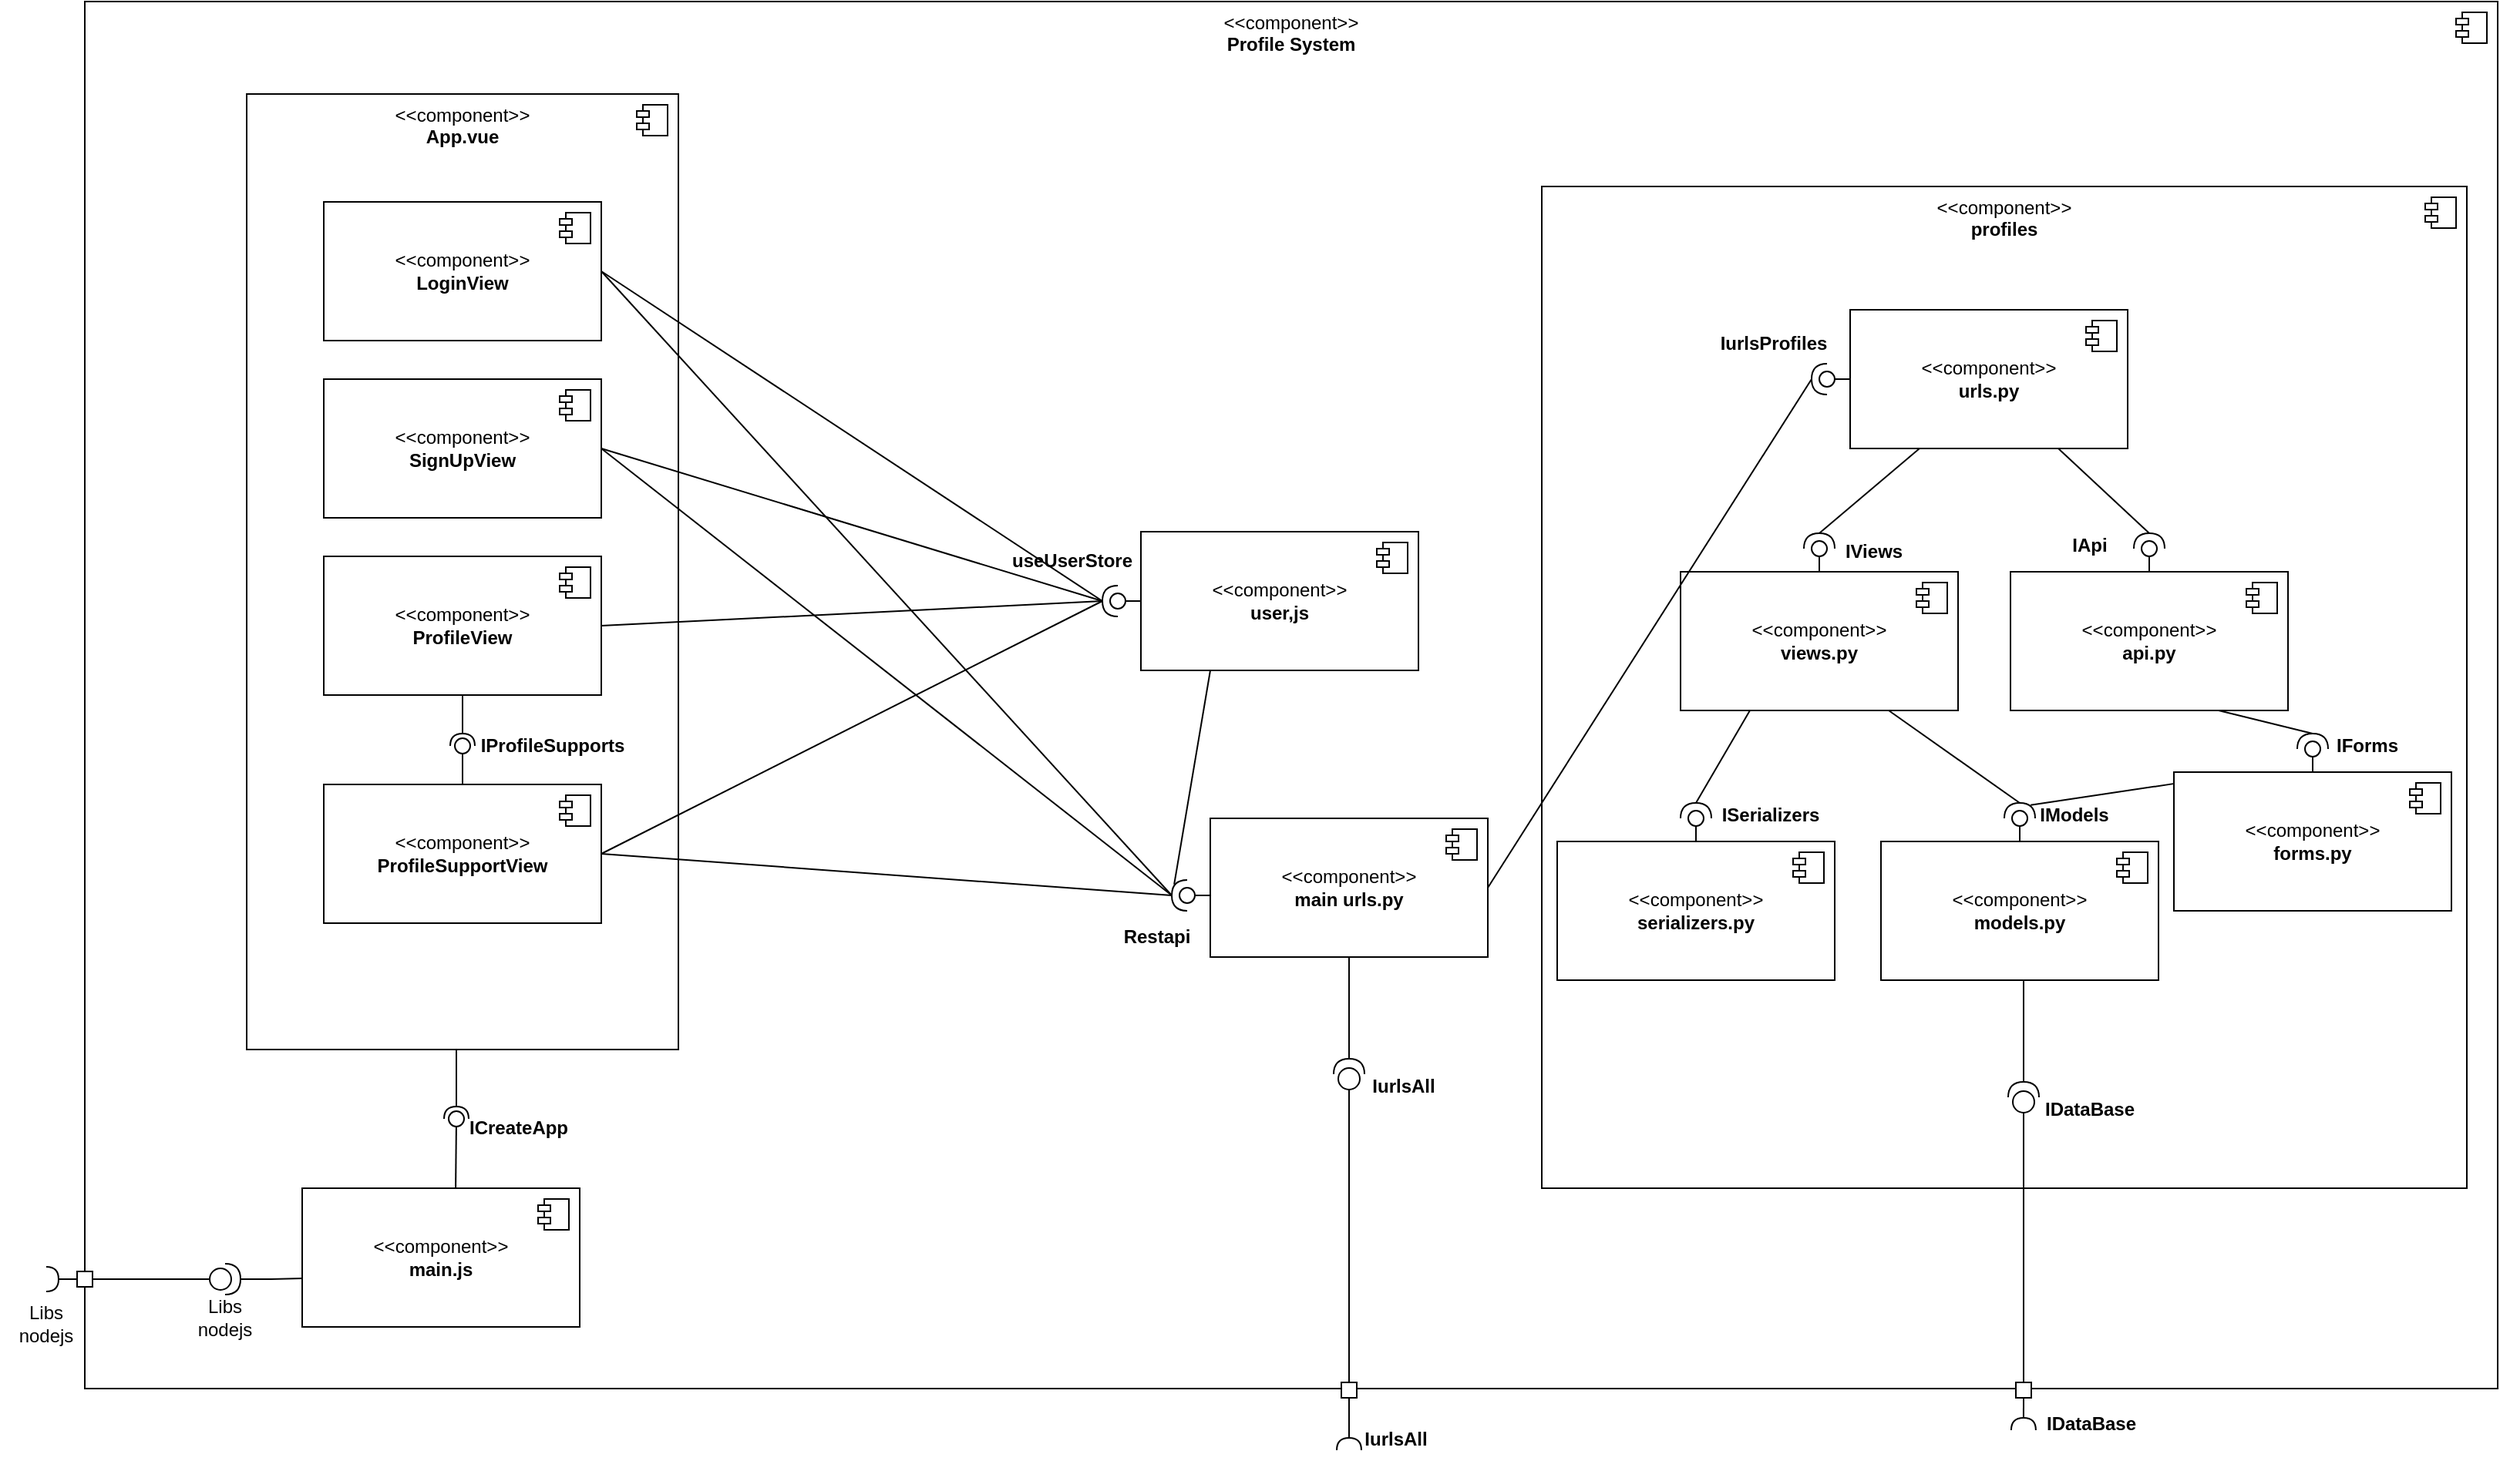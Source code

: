 <mxfile version="25.0.2">
  <diagram name="Страница — 1" id="QB_Xq662SgcWTGFvwtMf">
    <mxGraphModel dx="1644" dy="957" grid="1" gridSize="10" guides="1" tooltips="1" connect="1" arrows="1" fold="1" page="1" pageScale="1" pageWidth="827" pageHeight="1169" math="0" shadow="0">
      <root>
        <mxCell id="0" />
        <mxCell id="1" parent="0" />
        <mxCell id="o_xj5rLthn3H0FLDRn8l-1" value="&amp;lt;&amp;lt;component&amp;gt;&amp;gt;&lt;br&gt;&lt;b&gt;Profile System&lt;/b&gt;" style="html=1;dropTarget=0;whiteSpace=wrap;verticalAlign=top;" vertex="1" parent="1">
          <mxGeometry x="405" y="340" width="1565" height="900" as="geometry" />
        </mxCell>
        <mxCell id="o_xj5rLthn3H0FLDRn8l-2" value="" style="shape=module;jettyWidth=8;jettyHeight=4;" vertex="1" parent="o_xj5rLthn3H0FLDRn8l-1">
          <mxGeometry x="1" width="20" height="20" relative="1" as="geometry">
            <mxPoint x="-27" y="7" as="offset" />
          </mxGeometry>
        </mxCell>
        <mxCell id="o_xj5rLthn3H0FLDRn8l-17" value="&amp;lt;&amp;lt;component&amp;gt;&amp;gt;&lt;br&gt;&lt;b&gt;profiles&lt;/b&gt;" style="html=1;dropTarget=0;whiteSpace=wrap;verticalAlign=top;" vertex="1" parent="1">
          <mxGeometry x="1350" y="460" width="600" height="650" as="geometry" />
        </mxCell>
        <mxCell id="o_xj5rLthn3H0FLDRn8l-18" value="" style="shape=module;jettyWidth=8;jettyHeight=4;" vertex="1" parent="o_xj5rLthn3H0FLDRn8l-17">
          <mxGeometry x="1" width="20" height="20" relative="1" as="geometry">
            <mxPoint x="-27" y="7" as="offset" />
          </mxGeometry>
        </mxCell>
        <mxCell id="o_xj5rLthn3H0FLDRn8l-19" value="&amp;lt;&amp;lt;component&amp;gt;&amp;gt;&lt;br&gt;&lt;b&gt;App.vue&lt;/b&gt;" style="html=1;dropTarget=0;whiteSpace=wrap;verticalAlign=top;" vertex="1" parent="1">
          <mxGeometry x="510" y="400" width="280" height="620" as="geometry" />
        </mxCell>
        <mxCell id="o_xj5rLthn3H0FLDRn8l-20" value="" style="shape=module;jettyWidth=8;jettyHeight=4;" vertex="1" parent="o_xj5rLthn3H0FLDRn8l-19">
          <mxGeometry x="1" width="20" height="20" relative="1" as="geometry">
            <mxPoint x="-27" y="7" as="offset" />
          </mxGeometry>
        </mxCell>
        <mxCell id="o_xj5rLthn3H0FLDRn8l-5" value="&amp;lt;&amp;lt;component&amp;gt;&amp;gt;&lt;br&gt;&lt;b&gt;SignUpView&lt;/b&gt;" style="html=1;dropTarget=0;whiteSpace=wrap;" vertex="1" parent="1">
          <mxGeometry x="560" y="585" width="180" height="90" as="geometry" />
        </mxCell>
        <mxCell id="o_xj5rLthn3H0FLDRn8l-6" value="" style="shape=module;jettyWidth=8;jettyHeight=4;" vertex="1" parent="o_xj5rLthn3H0FLDRn8l-5">
          <mxGeometry x="1" width="20" height="20" relative="1" as="geometry">
            <mxPoint x="-27" y="7" as="offset" />
          </mxGeometry>
        </mxCell>
        <mxCell id="o_xj5rLthn3H0FLDRn8l-7" value="&amp;lt;&amp;lt;component&amp;gt;&amp;gt;&lt;br&gt;&lt;b&gt;LoginView&lt;/b&gt;" style="html=1;dropTarget=0;whiteSpace=wrap;" vertex="1" parent="1">
          <mxGeometry x="560" y="470" width="180" height="90" as="geometry" />
        </mxCell>
        <mxCell id="o_xj5rLthn3H0FLDRn8l-8" value="" style="shape=module;jettyWidth=8;jettyHeight=4;" vertex="1" parent="o_xj5rLthn3H0FLDRn8l-7">
          <mxGeometry x="1" width="20" height="20" relative="1" as="geometry">
            <mxPoint x="-27" y="7" as="offset" />
          </mxGeometry>
        </mxCell>
        <mxCell id="o_xj5rLthn3H0FLDRn8l-13" value="&amp;lt;&amp;lt;component&amp;gt;&amp;gt;&lt;br&gt;&lt;b&gt;ProfileView&lt;/b&gt;" style="html=1;dropTarget=0;whiteSpace=wrap;" vertex="1" parent="1">
          <mxGeometry x="560" y="700" width="180" height="90" as="geometry" />
        </mxCell>
        <mxCell id="o_xj5rLthn3H0FLDRn8l-14" value="" style="shape=module;jettyWidth=8;jettyHeight=4;" vertex="1" parent="o_xj5rLthn3H0FLDRn8l-13">
          <mxGeometry x="1" width="20" height="20" relative="1" as="geometry">
            <mxPoint x="-27" y="7" as="offset" />
          </mxGeometry>
        </mxCell>
        <mxCell id="o_xj5rLthn3H0FLDRn8l-15" value="&amp;lt;&amp;lt;component&amp;gt;&amp;gt;&lt;br&gt;&lt;b&gt;ProfileSupportView&lt;/b&gt;" style="html=1;dropTarget=0;whiteSpace=wrap;" vertex="1" parent="1">
          <mxGeometry x="560" y="848" width="180" height="90" as="geometry" />
        </mxCell>
        <mxCell id="o_xj5rLthn3H0FLDRn8l-16" value="" style="shape=module;jettyWidth=8;jettyHeight=4;" vertex="1" parent="o_xj5rLthn3H0FLDRn8l-15">
          <mxGeometry x="1" width="20" height="20" relative="1" as="geometry">
            <mxPoint x="-27" y="7" as="offset" />
          </mxGeometry>
        </mxCell>
        <mxCell id="o_xj5rLthn3H0FLDRn8l-9" value="&amp;lt;&amp;lt;component&amp;gt;&amp;gt;&lt;br&gt;&lt;b&gt;main.js&lt;/b&gt;" style="html=1;dropTarget=0;whiteSpace=wrap;" vertex="1" parent="1">
          <mxGeometry x="546" y="1110" width="180" height="90" as="geometry" />
        </mxCell>
        <mxCell id="o_xj5rLthn3H0FLDRn8l-10" value="" style="shape=module;jettyWidth=8;jettyHeight=4;" vertex="1" parent="o_xj5rLthn3H0FLDRn8l-9">
          <mxGeometry x="1" width="20" height="20" relative="1" as="geometry">
            <mxPoint x="-27" y="7" as="offset" />
          </mxGeometry>
        </mxCell>
        <mxCell id="o_xj5rLthn3H0FLDRn8l-11" value="&amp;lt;&amp;lt;component&amp;gt;&amp;gt;&lt;br&gt;&lt;b&gt;user,js&lt;/b&gt;" style="html=1;dropTarget=0;whiteSpace=wrap;" vertex="1" parent="1">
          <mxGeometry x="1090" y="684" width="180" height="90" as="geometry" />
        </mxCell>
        <mxCell id="o_xj5rLthn3H0FLDRn8l-12" value="" style="shape=module;jettyWidth=8;jettyHeight=4;" vertex="1" parent="o_xj5rLthn3H0FLDRn8l-11">
          <mxGeometry x="1" width="20" height="20" relative="1" as="geometry">
            <mxPoint x="-27" y="7" as="offset" />
          </mxGeometry>
        </mxCell>
        <mxCell id="o_xj5rLthn3H0FLDRn8l-23" value="&amp;lt;&amp;lt;component&amp;gt;&amp;gt;&lt;br&gt;&lt;b&gt;main urls.py&lt;/b&gt;" style="html=1;dropTarget=0;whiteSpace=wrap;" vertex="1" parent="1">
          <mxGeometry x="1135" y="870" width="180" height="90" as="geometry" />
        </mxCell>
        <mxCell id="o_xj5rLthn3H0FLDRn8l-24" value="" style="shape=module;jettyWidth=8;jettyHeight=4;" vertex="1" parent="o_xj5rLthn3H0FLDRn8l-23">
          <mxGeometry x="1" width="20" height="20" relative="1" as="geometry">
            <mxPoint x="-27" y="7" as="offset" />
          </mxGeometry>
        </mxCell>
        <mxCell id="o_xj5rLthn3H0FLDRn8l-25" value="&amp;lt;&amp;lt;component&amp;gt;&amp;gt;&lt;br&gt;&lt;b&gt;urls.py&lt;/b&gt;" style="html=1;dropTarget=0;whiteSpace=wrap;spacingBottom=0;" vertex="1" parent="1">
          <mxGeometry x="1550" y="540" width="180" height="90" as="geometry" />
        </mxCell>
        <mxCell id="o_xj5rLthn3H0FLDRn8l-26" value="" style="shape=module;jettyWidth=8;jettyHeight=4;" vertex="1" parent="o_xj5rLthn3H0FLDRn8l-25">
          <mxGeometry x="1" width="20" height="20" relative="1" as="geometry">
            <mxPoint x="-27" y="7" as="offset" />
          </mxGeometry>
        </mxCell>
        <mxCell id="o_xj5rLthn3H0FLDRn8l-27" value="&amp;lt;&amp;lt;component&amp;gt;&amp;gt;&lt;br&gt;&lt;b&gt;forms.py&lt;/b&gt;" style="html=1;dropTarget=0;whiteSpace=wrap;" vertex="1" parent="1">
          <mxGeometry x="1760" y="840" width="180" height="90" as="geometry" />
        </mxCell>
        <mxCell id="o_xj5rLthn3H0FLDRn8l-28" value="" style="shape=module;jettyWidth=8;jettyHeight=4;" vertex="1" parent="o_xj5rLthn3H0FLDRn8l-27">
          <mxGeometry x="1" width="20" height="20" relative="1" as="geometry">
            <mxPoint x="-27" y="7" as="offset" />
          </mxGeometry>
        </mxCell>
        <mxCell id="o_xj5rLthn3H0FLDRn8l-29" value="&amp;lt;&amp;lt;component&amp;gt;&amp;gt;&lt;br&gt;&lt;b&gt;models.py&lt;/b&gt;" style="html=1;dropTarget=0;whiteSpace=wrap;" vertex="1" parent="1">
          <mxGeometry x="1570" y="885" width="180" height="90" as="geometry" />
        </mxCell>
        <mxCell id="o_xj5rLthn3H0FLDRn8l-30" value="" style="shape=module;jettyWidth=8;jettyHeight=4;" vertex="1" parent="o_xj5rLthn3H0FLDRn8l-29">
          <mxGeometry x="1" width="20" height="20" relative="1" as="geometry">
            <mxPoint x="-27" y="7" as="offset" />
          </mxGeometry>
        </mxCell>
        <mxCell id="o_xj5rLthn3H0FLDRn8l-31" value="&amp;lt;&amp;lt;component&amp;gt;&amp;gt;&lt;br&gt;&lt;b&gt;serializers.py&lt;/b&gt;" style="html=1;dropTarget=0;whiteSpace=wrap;" vertex="1" parent="1">
          <mxGeometry x="1360" y="885" width="180" height="90" as="geometry" />
        </mxCell>
        <mxCell id="o_xj5rLthn3H0FLDRn8l-32" value="" style="shape=module;jettyWidth=8;jettyHeight=4;" vertex="1" parent="o_xj5rLthn3H0FLDRn8l-31">
          <mxGeometry x="1" width="20" height="20" relative="1" as="geometry">
            <mxPoint x="-27" y="7" as="offset" />
          </mxGeometry>
        </mxCell>
        <mxCell id="o_xj5rLthn3H0FLDRn8l-33" value="&amp;lt;&amp;lt;component&amp;gt;&amp;gt;&lt;br&gt;&lt;b&gt;api.py&lt;/b&gt;" style="html=1;dropTarget=0;whiteSpace=wrap;" vertex="1" parent="1">
          <mxGeometry x="1654" y="710" width="180" height="90" as="geometry" />
        </mxCell>
        <mxCell id="o_xj5rLthn3H0FLDRn8l-34" value="" style="shape=module;jettyWidth=8;jettyHeight=4;" vertex="1" parent="o_xj5rLthn3H0FLDRn8l-33">
          <mxGeometry x="1" width="20" height="20" relative="1" as="geometry">
            <mxPoint x="-27" y="7" as="offset" />
          </mxGeometry>
        </mxCell>
        <mxCell id="o_xj5rLthn3H0FLDRn8l-35" value="&amp;lt;&amp;lt;component&amp;gt;&amp;gt;&lt;br&gt;&lt;b&gt;views.py&lt;/b&gt;" style="html=1;dropTarget=0;whiteSpace=wrap;" vertex="1" parent="1">
          <mxGeometry x="1440" y="710" width="180" height="90" as="geometry" />
        </mxCell>
        <mxCell id="o_xj5rLthn3H0FLDRn8l-36" value="" style="shape=module;jettyWidth=8;jettyHeight=4;" vertex="1" parent="o_xj5rLthn3H0FLDRn8l-35">
          <mxGeometry x="1" width="20" height="20" relative="1" as="geometry">
            <mxPoint x="-27" y="7" as="offset" />
          </mxGeometry>
        </mxCell>
        <mxCell id="o_xj5rLthn3H0FLDRn8l-38" value="" style="rounded=0;orthogonalLoop=1;jettySize=auto;html=1;endArrow=halfCircle;endFill=0;endSize=6;strokeWidth=1;sketch=0;fontSize=12;curved=1;" edge="1" parent="1">
          <mxGeometry relative="1" as="geometry">
            <mxPoint x="400" y="1169" as="sourcePoint" />
            <mxPoint x="380" y="1169" as="targetPoint" />
          </mxGeometry>
        </mxCell>
        <mxCell id="o_xj5rLthn3H0FLDRn8l-39" value="" style="ellipse;whiteSpace=wrap;html=1;align=center;aspect=fixed;fillColor=none;strokeColor=none;resizable=0;perimeter=centerPerimeter;rotatable=0;allowArrows=0;points=[];outlineConnect=1;" vertex="1" parent="1">
          <mxGeometry x="850" y="850" width="10" height="10" as="geometry" />
        </mxCell>
        <mxCell id="o_xj5rLthn3H0FLDRn8l-43" value="" style="rounded=0;whiteSpace=wrap;html=1;" vertex="1" parent="1">
          <mxGeometry x="400" y="1164" width="10" height="10" as="geometry" />
        </mxCell>
        <mxCell id="o_xj5rLthn3H0FLDRn8l-44" value="Libs nodejs" style="text;html=1;align=center;verticalAlign=middle;whiteSpace=wrap;rounded=0;" vertex="1" parent="1">
          <mxGeometry x="350" y="1182.5" width="60" height="30" as="geometry" />
        </mxCell>
        <mxCell id="o_xj5rLthn3H0FLDRn8l-45" value="" style="shape=providedRequiredInterface;html=1;verticalLabelPosition=bottom;sketch=0;" vertex="1" parent="1">
          <mxGeometry x="486" y="1159" width="20" height="20" as="geometry" />
        </mxCell>
        <mxCell id="o_xj5rLthn3H0FLDRn8l-46" style="edgeStyle=orthogonalEdgeStyle;rounded=0;orthogonalLoop=1;jettySize=auto;html=1;exitX=1;exitY=0.5;exitDx=0;exitDy=0;exitPerimeter=0;entryX=0.001;entryY=0.65;entryDx=0;entryDy=0;entryPerimeter=0;endArrow=none;endFill=0;" edge="1" parent="1" source="o_xj5rLthn3H0FLDRn8l-45" target="o_xj5rLthn3H0FLDRn8l-9">
          <mxGeometry relative="1" as="geometry" />
        </mxCell>
        <mxCell id="o_xj5rLthn3H0FLDRn8l-47" style="edgeStyle=orthogonalEdgeStyle;rounded=0;orthogonalLoop=1;jettySize=auto;html=1;exitX=1;exitY=0.5;exitDx=0;exitDy=0;entryX=0;entryY=0.5;entryDx=0;entryDy=0;entryPerimeter=0;endArrow=none;endFill=0;" edge="1" parent="1" source="o_xj5rLthn3H0FLDRn8l-43" target="o_xj5rLthn3H0FLDRn8l-45">
          <mxGeometry relative="1" as="geometry" />
        </mxCell>
        <mxCell id="o_xj5rLthn3H0FLDRn8l-48" value="Libs nodejs" style="text;html=1;align=center;verticalAlign=middle;whiteSpace=wrap;rounded=0;" vertex="1" parent="1">
          <mxGeometry x="466" y="1179" width="60" height="30" as="geometry" />
        </mxCell>
        <mxCell id="o_xj5rLthn3H0FLDRn8l-49" value="" style="rounded=0;orthogonalLoop=1;jettySize=auto;html=1;endArrow=halfCircle;endFill=0;endSize=6;strokeWidth=1;sketch=0;entryX=0.544;entryY=-0.231;entryDx=0;entryDy=0;entryPerimeter=0;" edge="1" target="o_xj5rLthn3H0FLDRn8l-51" parent="1">
          <mxGeometry relative="1" as="geometry">
            <mxPoint x="646" y="1020" as="sourcePoint" />
            <mxPoint x="645.95" y="1032.5" as="targetPoint" />
          </mxGeometry>
        </mxCell>
        <mxCell id="o_xj5rLthn3H0FLDRn8l-50" value="" style="rounded=0;orthogonalLoop=1;jettySize=auto;html=1;endArrow=oval;endFill=0;sketch=0;sourcePerimeterSpacing=0;targetPerimeterSpacing=0;endSize=10;exitX=0.553;exitY=0;exitDx=0;exitDy=0;exitPerimeter=0;" edge="1" target="o_xj5rLthn3H0FLDRn8l-51" parent="1" source="o_xj5rLthn3H0FLDRn8l-9">
          <mxGeometry relative="1" as="geometry">
            <mxPoint x="626" y="1035" as="sourcePoint" />
          </mxGeometry>
        </mxCell>
        <mxCell id="o_xj5rLthn3H0FLDRn8l-51" value="" style="ellipse;whiteSpace=wrap;html=1;align=center;aspect=fixed;fillColor=none;strokeColor=none;resizable=0;perimeter=centerPerimeter;rotatable=0;allowArrows=0;points=[];outlineConnect=1;" vertex="1" parent="1">
          <mxGeometry x="641" y="1060" width="10" height="10" as="geometry" />
        </mxCell>
        <mxCell id="o_xj5rLthn3H0FLDRn8l-53" value="ICreateApp" style="text;align=center;fontStyle=1;verticalAlign=middle;spacingLeft=3;spacingRight=3;strokeColor=none;rotatable=0;points=[[0,0.5],[1,0.5]];portConstraint=eastwest;html=1;" vertex="1" parent="1">
          <mxGeometry x="661" y="1063" width="50" height="16" as="geometry" />
        </mxCell>
        <mxCell id="o_xj5rLthn3H0FLDRn8l-56" value="" style="ellipse;whiteSpace=wrap;html=1;align=center;aspect=fixed;fillColor=none;strokeColor=none;resizable=0;perimeter=centerPerimeter;rotatable=0;allowArrows=0;points=[];outlineConnect=1;" vertex="1" parent="1">
          <mxGeometry x="1505" y="580" width="10" height="10" as="geometry" />
        </mxCell>
        <mxCell id="o_xj5rLthn3H0FLDRn8l-57" value="Restapi" style="text;align=center;fontStyle=1;verticalAlign=middle;spacingLeft=3;spacingRight=3;strokeColor=none;rotatable=0;points=[[0,0.5],[1,0.5]];portConstraint=eastwest;html=1;" vertex="1" parent="1">
          <mxGeometry x="1065" y="934" width="70" height="26" as="geometry" />
        </mxCell>
        <mxCell id="o_xj5rLthn3H0FLDRn8l-73" value="" style="rounded=0;orthogonalLoop=1;jettySize=auto;html=1;endArrow=oval;endFill=0;sketch=0;sourcePerimeterSpacing=0;targetPerimeterSpacing=0;endSize=10;exitX=0.5;exitY=0;exitDx=0;exitDy=0;" edge="1" target="o_xj5rLthn3H0FLDRn8l-74" parent="1" source="o_xj5rLthn3H0FLDRn8l-35">
          <mxGeometry relative="1" as="geometry">
            <mxPoint x="1515" y="695" as="sourcePoint" />
          </mxGeometry>
        </mxCell>
        <mxCell id="o_xj5rLthn3H0FLDRn8l-74" value="" style="ellipse;whiteSpace=wrap;html=1;align=center;aspect=fixed;fillColor=none;strokeColor=none;resizable=0;perimeter=centerPerimeter;rotatable=0;allowArrows=0;points=[];outlineConnect=1;" vertex="1" parent="1">
          <mxGeometry x="1525" y="690" width="10" height="10" as="geometry" />
        </mxCell>
        <mxCell id="o_xj5rLthn3H0FLDRn8l-75" value="" style="shape=requiredInterface;html=1;verticalLabelPosition=bottom;sketch=0;rotation=-90;" vertex="1" parent="1">
          <mxGeometry x="1525" y="680" width="10" height="20" as="geometry" />
        </mxCell>
        <mxCell id="o_xj5rLthn3H0FLDRn8l-79" value="" style="rounded=0;orthogonalLoop=1;jettySize=auto;html=1;endArrow=oval;endFill=0;sketch=0;sourcePerimeterSpacing=0;targetPerimeterSpacing=0;endSize=10;exitX=0.5;exitY=0;exitDx=0;exitDy=0;" edge="1" parent="1">
          <mxGeometry relative="1" as="geometry">
            <mxPoint x="1744" y="710" as="sourcePoint" />
            <mxPoint x="1744" y="695" as="targetPoint" />
          </mxGeometry>
        </mxCell>
        <mxCell id="o_xj5rLthn3H0FLDRn8l-80" value="" style="shape=requiredInterface;html=1;verticalLabelPosition=bottom;sketch=0;rotation=-90;" vertex="1" parent="1">
          <mxGeometry x="1739" y="680" width="10" height="20" as="geometry" />
        </mxCell>
        <mxCell id="o_xj5rLthn3H0FLDRn8l-81" value="" style="rounded=0;orthogonalLoop=1;jettySize=auto;html=1;endArrow=oval;endFill=0;sketch=0;sourcePerimeterSpacing=0;targetPerimeterSpacing=0;endSize=10;exitX=0.5;exitY=0;exitDx=0;exitDy=0;" edge="1" parent="1">
          <mxGeometry relative="1" as="geometry">
            <mxPoint x="1660" y="885" as="sourcePoint" />
            <mxPoint x="1660" y="870" as="targetPoint" />
          </mxGeometry>
        </mxCell>
        <mxCell id="o_xj5rLthn3H0FLDRn8l-82" value="" style="shape=requiredInterface;html=1;verticalLabelPosition=bottom;sketch=0;rotation=-90;" vertex="1" parent="1">
          <mxGeometry x="1655" y="855" width="10" height="20" as="geometry" />
        </mxCell>
        <mxCell id="o_xj5rLthn3H0FLDRn8l-83" value="" style="rounded=0;orthogonalLoop=1;jettySize=auto;html=1;endArrow=oval;endFill=0;sketch=0;sourcePerimeterSpacing=0;targetPerimeterSpacing=0;endSize=10;exitX=0.5;exitY=0;exitDx=0;exitDy=0;" edge="1" parent="1">
          <mxGeometry relative="1" as="geometry">
            <mxPoint x="1450" y="885" as="sourcePoint" />
            <mxPoint x="1450" y="870" as="targetPoint" />
          </mxGeometry>
        </mxCell>
        <mxCell id="o_xj5rLthn3H0FLDRn8l-84" value="" style="shape=requiredInterface;html=1;verticalLabelPosition=bottom;sketch=0;rotation=-90;" vertex="1" parent="1">
          <mxGeometry x="1445" y="855" width="10" height="20" as="geometry" />
        </mxCell>
        <mxCell id="o_xj5rLthn3H0FLDRn8l-85" value="" style="rounded=0;orthogonalLoop=1;jettySize=auto;html=1;endArrow=oval;endFill=0;sketch=0;sourcePerimeterSpacing=0;targetPerimeterSpacing=0;endSize=10;exitX=0.5;exitY=0;exitDx=0;exitDy=0;" edge="1" parent="1">
          <mxGeometry relative="1" as="geometry">
            <mxPoint x="1850" y="840" as="sourcePoint" />
            <mxPoint x="1850" y="825" as="targetPoint" />
          </mxGeometry>
        </mxCell>
        <mxCell id="o_xj5rLthn3H0FLDRn8l-86" value="" style="shape=requiredInterface;html=1;verticalLabelPosition=bottom;sketch=0;rotation=-90;" vertex="1" parent="1">
          <mxGeometry x="1845" y="810" width="10" height="20" as="geometry" />
        </mxCell>
        <mxCell id="o_xj5rLthn3H0FLDRn8l-88" value="" style="endArrow=none;html=1;rounded=0;exitX=1;exitY=0.5;exitDx=0;exitDy=0;exitPerimeter=0;entryX=0.25;entryY=1;entryDx=0;entryDy=0;" edge="1" parent="1" source="o_xj5rLthn3H0FLDRn8l-75" target="o_xj5rLthn3H0FLDRn8l-25">
          <mxGeometry width="50" height="50" relative="1" as="geometry">
            <mxPoint x="1620" y="680" as="sourcePoint" />
            <mxPoint x="1670" y="630" as="targetPoint" />
          </mxGeometry>
        </mxCell>
        <mxCell id="o_xj5rLthn3H0FLDRn8l-89" value="" style="endArrow=none;html=1;rounded=0;entryX=1;entryY=0.5;entryDx=0;entryDy=0;entryPerimeter=0;exitX=0.75;exitY=1;exitDx=0;exitDy=0;" edge="1" parent="1" source="o_xj5rLthn3H0FLDRn8l-25" target="o_xj5rLthn3H0FLDRn8l-80">
          <mxGeometry width="50" height="50" relative="1" as="geometry">
            <mxPoint x="1630" y="650" as="sourcePoint" />
            <mxPoint x="1680" y="600" as="targetPoint" />
          </mxGeometry>
        </mxCell>
        <mxCell id="o_xj5rLthn3H0FLDRn8l-90" value="" style="endArrow=none;html=1;rounded=0;entryX=1;entryY=0.5;entryDx=0;entryDy=0;entryPerimeter=0;exitX=0.25;exitY=1;exitDx=0;exitDy=0;" edge="1" parent="1" source="o_xj5rLthn3H0FLDRn8l-35" target="o_xj5rLthn3H0FLDRn8l-84">
          <mxGeometry width="50" height="50" relative="1" as="geometry">
            <mxPoint x="1480" y="840" as="sourcePoint" />
            <mxPoint x="1530" y="790" as="targetPoint" />
          </mxGeometry>
        </mxCell>
        <mxCell id="o_xj5rLthn3H0FLDRn8l-91" value="" style="endArrow=none;html=1;rounded=0;exitX=1;exitY=0.5;exitDx=0;exitDy=0;exitPerimeter=0;entryX=0.75;entryY=1;entryDx=0;entryDy=0;" edge="1" parent="1" source="o_xj5rLthn3H0FLDRn8l-82" target="o_xj5rLthn3H0FLDRn8l-35">
          <mxGeometry width="50" height="50" relative="1" as="geometry">
            <mxPoint x="1530" y="850" as="sourcePoint" />
            <mxPoint x="1580" y="800" as="targetPoint" />
          </mxGeometry>
        </mxCell>
        <mxCell id="o_xj5rLthn3H0FLDRn8l-92" value="" style="endArrow=none;html=1;rounded=0;entryX=0.75;entryY=1;entryDx=0;entryDy=0;exitX=1;exitY=0.5;exitDx=0;exitDy=0;exitPerimeter=0;" edge="1" parent="1" source="o_xj5rLthn3H0FLDRn8l-86" target="o_xj5rLthn3H0FLDRn8l-33">
          <mxGeometry width="50" height="50" relative="1" as="geometry">
            <mxPoint x="1700" y="940" as="sourcePoint" />
            <mxPoint x="1750" y="890" as="targetPoint" />
          </mxGeometry>
        </mxCell>
        <mxCell id="o_xj5rLthn3H0FLDRn8l-97" value="IViews" style="text;align=center;fontStyle=1;verticalAlign=middle;spacingLeft=3;spacingRight=3;strokeColor=none;rotatable=0;points=[[0,0.5],[1,0.5]];portConstraint=eastwest;html=1;" vertex="1" parent="1">
          <mxGeometry x="1540" y="684" width="50" height="26" as="geometry" />
        </mxCell>
        <mxCell id="o_xj5rLthn3H0FLDRn8l-98" value="IApi" style="text;align=center;fontStyle=1;verticalAlign=middle;spacingLeft=3;spacingRight=3;strokeColor=none;rotatable=0;points=[[0,0.5],[1,0.5]];portConstraint=eastwest;html=1;" vertex="1" parent="1">
          <mxGeometry x="1680" y="680" width="50" height="26" as="geometry" />
        </mxCell>
        <mxCell id="o_xj5rLthn3H0FLDRn8l-99" value="ISerializers" style="text;align=center;fontStyle=1;verticalAlign=middle;spacingLeft=3;spacingRight=3;strokeColor=none;rotatable=0;points=[[0,0.5],[1,0.5]];portConstraint=eastwest;html=1;" vertex="1" parent="1">
          <mxGeometry x="1455" y="855" width="85" height="26" as="geometry" />
        </mxCell>
        <mxCell id="o_xj5rLthn3H0FLDRn8l-100" value="IModels" style="text;align=center;fontStyle=1;verticalAlign=middle;spacingLeft=3;spacingRight=3;strokeColor=none;rotatable=0;points=[[0,0.5],[1,0.5]];portConstraint=eastwest;html=1;" vertex="1" parent="1">
          <mxGeometry x="1670" y="855" width="50" height="26" as="geometry" />
        </mxCell>
        <mxCell id="o_xj5rLthn3H0FLDRn8l-102" value="" style="endArrow=none;html=1;rounded=0;entryX=0.857;entryY=0.854;entryDx=0;entryDy=0;entryPerimeter=0;exitX=-0.002;exitY=0.084;exitDx=0;exitDy=0;exitPerimeter=0;" edge="1" parent="1" source="o_xj5rLthn3H0FLDRn8l-27" target="o_xj5rLthn3H0FLDRn8l-82">
          <mxGeometry width="50" height="50" relative="1" as="geometry">
            <mxPoint x="1660" y="930" as="sourcePoint" />
            <mxPoint x="1710" y="880" as="targetPoint" />
          </mxGeometry>
        </mxCell>
        <mxCell id="o_xj5rLthn3H0FLDRn8l-103" value="IForms" style="text;align=center;fontStyle=1;verticalAlign=middle;spacingLeft=3;spacingRight=3;strokeColor=none;rotatable=0;points=[[0,0.5],[1,0.5]];portConstraint=eastwest;html=1;" vertex="1" parent="1">
          <mxGeometry x="1860" y="810" width="50" height="26" as="geometry" />
        </mxCell>
        <mxCell id="o_xj5rLthn3H0FLDRn8l-104" value="" style="rounded=0;orthogonalLoop=1;jettySize=auto;html=1;endArrow=oval;endFill=0;sketch=0;sourcePerimeterSpacing=0;targetPerimeterSpacing=0;endSize=10;exitX=0;exitY=0.5;exitDx=0;exitDy=0;" edge="1" parent="1" source="o_xj5rLthn3H0FLDRn8l-25">
          <mxGeometry relative="1" as="geometry">
            <mxPoint x="1550" y="590.0" as="sourcePoint" />
            <mxPoint x="1535" y="585" as="targetPoint" />
          </mxGeometry>
        </mxCell>
        <mxCell id="o_xj5rLthn3H0FLDRn8l-105" value="" style="shape=requiredInterface;html=1;verticalLabelPosition=bottom;sketch=0;rotation=-180;" vertex="1" parent="1">
          <mxGeometry x="1525" y="575" width="10" height="20" as="geometry" />
        </mxCell>
        <mxCell id="o_xj5rLthn3H0FLDRn8l-106" value="" style="endArrow=none;html=1;rounded=0;entryX=1;entryY=0.5;entryDx=0;entryDy=0;exitX=1;exitY=0.5;exitDx=0;exitDy=0;exitPerimeter=0;" edge="1" parent="1" source="o_xj5rLthn3H0FLDRn8l-114" target="o_xj5rLthn3H0FLDRn8l-7">
          <mxGeometry width="50" height="50" relative="1" as="geometry">
            <mxPoint x="1410" y="640" as="sourcePoint" />
            <mxPoint x="1460" y="590" as="targetPoint" />
          </mxGeometry>
        </mxCell>
        <mxCell id="o_xj5rLthn3H0FLDRn8l-107" value="" style="endArrow=none;html=1;rounded=0;exitX=1;exitY=0.5;exitDx=0;exitDy=0;entryX=1;entryY=0.5;entryDx=0;entryDy=0;entryPerimeter=0;" edge="1" parent="1" source="o_xj5rLthn3H0FLDRn8l-5" target="o_xj5rLthn3H0FLDRn8l-114">
          <mxGeometry width="50" height="50" relative="1" as="geometry">
            <mxPoint x="1110" y="580" as="sourcePoint" />
            <mxPoint x="1160" y="530" as="targetPoint" />
          </mxGeometry>
        </mxCell>
        <mxCell id="o_xj5rLthn3H0FLDRn8l-108" value="" style="rounded=0;orthogonalLoop=1;jettySize=auto;html=1;endArrow=halfCircle;endFill=0;endSize=6;strokeWidth=1;sketch=0;exitX=0.5;exitY=1;exitDx=0;exitDy=0;" edge="1" target="o_xj5rLthn3H0FLDRn8l-110" parent="1" source="o_xj5rLthn3H0FLDRn8l-13">
          <mxGeometry relative="1" as="geometry">
            <mxPoint x="890" y="885" as="sourcePoint" />
          </mxGeometry>
        </mxCell>
        <mxCell id="o_xj5rLthn3H0FLDRn8l-109" value="" style="rounded=0;orthogonalLoop=1;jettySize=auto;html=1;endArrow=oval;endFill=0;sketch=0;sourcePerimeterSpacing=0;targetPerimeterSpacing=0;endSize=10;exitX=0.5;exitY=0;exitDx=0;exitDy=0;" edge="1" target="o_xj5rLthn3H0FLDRn8l-110" parent="1" source="o_xj5rLthn3H0FLDRn8l-15">
          <mxGeometry relative="1" as="geometry">
            <mxPoint x="850" y="823" as="sourcePoint" />
          </mxGeometry>
        </mxCell>
        <mxCell id="o_xj5rLthn3H0FLDRn8l-110" value="" style="ellipse;whiteSpace=wrap;html=1;align=center;aspect=fixed;fillColor=none;strokeColor=none;resizable=0;perimeter=centerPerimeter;rotatable=0;allowArrows=0;points=[];outlineConnect=1;" vertex="1" parent="1">
          <mxGeometry x="645" y="818" width="10" height="10" as="geometry" />
        </mxCell>
        <mxCell id="o_xj5rLthn3H0FLDRn8l-111" value="I&lt;b style=&quot;text-wrap: wrap;&quot;&gt;ProfileSupports&lt;/b&gt;" style="text;align=center;fontStyle=1;verticalAlign=middle;spacingLeft=3;spacingRight=3;strokeColor=none;rotatable=0;points=[[0,0.5],[1,0.5]];portConstraint=eastwest;html=1;" vertex="1" parent="1">
          <mxGeometry x="656" y="810" width="104" height="26" as="geometry" />
        </mxCell>
        <mxCell id="o_xj5rLthn3H0FLDRn8l-112" value="" style="endArrow=none;html=1;rounded=0;exitX=1;exitY=0.5;exitDx=0;exitDy=0;entryX=1;entryY=0.5;entryDx=0;entryDy=0;entryPerimeter=0;" edge="1" parent="1" source="o_xj5rLthn3H0FLDRn8l-15" target="o_xj5rLthn3H0FLDRn8l-114">
          <mxGeometry width="50" height="50" relative="1" as="geometry">
            <mxPoint x="870" y="640" as="sourcePoint" />
            <mxPoint x="920" y="590" as="targetPoint" />
          </mxGeometry>
        </mxCell>
        <mxCell id="o_xj5rLthn3H0FLDRn8l-113" value="" style="rounded=0;orthogonalLoop=1;jettySize=auto;html=1;endArrow=oval;endFill=0;sketch=0;sourcePerimeterSpacing=0;targetPerimeterSpacing=0;endSize=10;exitX=0;exitY=0.5;exitDx=0;exitDy=0;" edge="1" parent="1">
          <mxGeometry relative="1" as="geometry">
            <mxPoint x="1135" y="920" as="sourcePoint" />
            <mxPoint x="1120" y="920" as="targetPoint" />
          </mxGeometry>
        </mxCell>
        <mxCell id="o_xj5rLthn3H0FLDRn8l-114" value="" style="shape=requiredInterface;html=1;verticalLabelPosition=bottom;sketch=0;rotation=-180;" vertex="1" parent="1">
          <mxGeometry x="1110" y="910" width="10" height="20" as="geometry" />
        </mxCell>
        <mxCell id="o_xj5rLthn3H0FLDRn8l-115" value="IurlsProfiles" style="text;align=center;fontStyle=1;verticalAlign=middle;spacingLeft=3;spacingRight=3;strokeColor=none;rotatable=0;points=[[0,0.5],[1,0.5]];portConstraint=eastwest;html=1;" vertex="1" parent="1">
          <mxGeometry x="1460" y="549" width="80" height="26" as="geometry" />
        </mxCell>
        <mxCell id="o_xj5rLthn3H0FLDRn8l-116" value="" style="endArrow=none;html=1;rounded=0;entryX=1;entryY=0.5;entryDx=0;entryDy=0;entryPerimeter=0;exitX=1;exitY=0.5;exitDx=0;exitDy=0;" edge="1" parent="1" source="o_xj5rLthn3H0FLDRn8l-23" target="o_xj5rLthn3H0FLDRn8l-105">
          <mxGeometry width="50" height="50" relative="1" as="geometry">
            <mxPoint x="1090" y="690" as="sourcePoint" />
            <mxPoint x="1140" y="640" as="targetPoint" />
          </mxGeometry>
        </mxCell>
        <mxCell id="o_xj5rLthn3H0FLDRn8l-117" value="" style="rounded=0;orthogonalLoop=1;jettySize=auto;html=1;endArrow=oval;endFill=0;sketch=0;sourcePerimeterSpacing=0;targetPerimeterSpacing=0;endSize=10;exitX=0;exitY=0.5;exitDx=0;exitDy=0;" edge="1" parent="1">
          <mxGeometry relative="1" as="geometry">
            <mxPoint x="1090" y="729" as="sourcePoint" />
            <mxPoint x="1075" y="729" as="targetPoint" />
          </mxGeometry>
        </mxCell>
        <mxCell id="o_xj5rLthn3H0FLDRn8l-118" value="" style="shape=requiredInterface;html=1;verticalLabelPosition=bottom;sketch=0;rotation=-180;" vertex="1" parent="1">
          <mxGeometry x="1065" y="719" width="10" height="20" as="geometry" />
        </mxCell>
        <mxCell id="o_xj5rLthn3H0FLDRn8l-120" value="useUserStore" style="text;align=center;fontStyle=1;verticalAlign=middle;spacingLeft=3;spacingRight=3;strokeColor=none;rotatable=0;points=[[0,0.5],[1,0.5]];portConstraint=eastwest;html=1;" vertex="1" parent="1">
          <mxGeometry x="1000" y="690" width="90" height="26" as="geometry" />
        </mxCell>
        <mxCell id="o_xj5rLthn3H0FLDRn8l-122" value="" style="endArrow=none;html=1;rounded=0;entryX=1;entryY=0.5;entryDx=0;entryDy=0;exitX=1;exitY=0.5;exitDx=0;exitDy=0;exitPerimeter=0;" edge="1" parent="1" source="o_xj5rLthn3H0FLDRn8l-118" target="o_xj5rLthn3H0FLDRn8l-7">
          <mxGeometry width="50" height="50" relative="1" as="geometry">
            <mxPoint x="920" y="740" as="sourcePoint" />
            <mxPoint x="970" y="690" as="targetPoint" />
          </mxGeometry>
        </mxCell>
        <mxCell id="o_xj5rLthn3H0FLDRn8l-123" value="" style="endArrow=none;html=1;rounded=0;entryX=1;entryY=0.5;entryDx=0;entryDy=0;exitX=1;exitY=0.5;exitDx=0;exitDy=0;exitPerimeter=0;" edge="1" parent="1" source="o_xj5rLthn3H0FLDRn8l-118" target="o_xj5rLthn3H0FLDRn8l-5">
          <mxGeometry width="50" height="50" relative="1" as="geometry">
            <mxPoint x="920" y="740" as="sourcePoint" />
            <mxPoint x="970" y="690" as="targetPoint" />
          </mxGeometry>
        </mxCell>
        <mxCell id="o_xj5rLthn3H0FLDRn8l-124" value="" style="endArrow=none;html=1;rounded=0;exitX=1;exitY=0.5;exitDx=0;exitDy=0;entryX=1;entryY=0.5;entryDx=0;entryDy=0;entryPerimeter=0;" edge="1" parent="1" source="o_xj5rLthn3H0FLDRn8l-13" target="o_xj5rLthn3H0FLDRn8l-118">
          <mxGeometry width="50" height="50" relative="1" as="geometry">
            <mxPoint x="920" y="740" as="sourcePoint" />
            <mxPoint x="970" y="690" as="targetPoint" />
          </mxGeometry>
        </mxCell>
        <mxCell id="o_xj5rLthn3H0FLDRn8l-125" value="" style="endArrow=none;html=1;rounded=0;exitX=1;exitY=0.5;exitDx=0;exitDy=0;entryX=1;entryY=0.5;entryDx=0;entryDy=0;entryPerimeter=0;" edge="1" parent="1" source="o_xj5rLthn3H0FLDRn8l-15" target="o_xj5rLthn3H0FLDRn8l-118">
          <mxGeometry width="50" height="50" relative="1" as="geometry">
            <mxPoint x="920" y="740" as="sourcePoint" />
            <mxPoint x="970" y="690" as="targetPoint" />
          </mxGeometry>
        </mxCell>
        <mxCell id="o_xj5rLthn3H0FLDRn8l-128" value="" style="endArrow=none;html=1;rounded=0;entryX=0.25;entryY=1;entryDx=0;entryDy=0;exitX=0.843;exitY=0.856;exitDx=0;exitDy=0;exitPerimeter=0;" edge="1" parent="1" source="o_xj5rLthn3H0FLDRn8l-114" target="o_xj5rLthn3H0FLDRn8l-11">
          <mxGeometry width="50" height="50" relative="1" as="geometry">
            <mxPoint x="950" y="820" as="sourcePoint" />
            <mxPoint x="1000" y="770" as="targetPoint" />
          </mxGeometry>
        </mxCell>
        <mxCell id="o_xj5rLthn3H0FLDRn8l-129" value="" style="shape=providedRequiredInterface;html=1;verticalLabelPosition=bottom;sketch=0;rotation=-90;" vertex="1" parent="1">
          <mxGeometry x="1215" y="1026" width="20" height="20" as="geometry" />
        </mxCell>
        <mxCell id="o_xj5rLthn3H0FLDRn8l-130" value="" style="endArrow=none;html=1;rounded=0;entryX=1;entryY=0.5;entryDx=0;entryDy=0;entryPerimeter=0;exitX=0.5;exitY=1;exitDx=0;exitDy=0;" edge="1" parent="1" source="o_xj5rLthn3H0FLDRn8l-23" target="o_xj5rLthn3H0FLDRn8l-129">
          <mxGeometry width="50" height="50" relative="1" as="geometry">
            <mxPoint x="1180" y="1036" as="sourcePoint" />
            <mxPoint x="1210" y="1031" as="targetPoint" />
          </mxGeometry>
        </mxCell>
        <mxCell id="o_xj5rLthn3H0FLDRn8l-131" value="" style="rounded=0;whiteSpace=wrap;html=1;" vertex="1" parent="1">
          <mxGeometry x="1220" y="1236" width="10" height="10" as="geometry" />
        </mxCell>
        <mxCell id="o_xj5rLthn3H0FLDRn8l-132" value="" style="rounded=0;orthogonalLoop=1;jettySize=auto;html=1;endArrow=halfCircle;endFill=0;endSize=6;strokeWidth=1;sketch=0;fontSize=12;curved=1;exitX=0.5;exitY=1;exitDx=0;exitDy=0;" edge="1" parent="1" source="o_xj5rLthn3H0FLDRn8l-131">
          <mxGeometry relative="1" as="geometry">
            <mxPoint x="1229" y="1246" as="sourcePoint" />
            <mxPoint x="1225" y="1280" as="targetPoint" />
          </mxGeometry>
        </mxCell>
        <mxCell id="o_xj5rLthn3H0FLDRn8l-133" value="" style="ellipse;whiteSpace=wrap;html=1;align=center;aspect=fixed;fillColor=none;strokeColor=none;resizable=0;perimeter=centerPerimeter;rotatable=0;allowArrows=0;points=[];outlineConnect=1;" vertex="1" parent="1">
          <mxGeometry x="1450" y="1031" width="10" height="10" as="geometry" />
        </mxCell>
        <mxCell id="o_xj5rLthn3H0FLDRn8l-134" value="" style="endArrow=none;html=1;rounded=0;exitX=0;exitY=0.5;exitDx=0;exitDy=0;exitPerimeter=0;entryX=0.5;entryY=0;entryDx=0;entryDy=0;" edge="1" parent="1" source="o_xj5rLthn3H0FLDRn8l-129" target="o_xj5rLthn3H0FLDRn8l-131">
          <mxGeometry width="50" height="50" relative="1" as="geometry">
            <mxPoint x="1240" y="1041" as="sourcePoint" />
            <mxPoint x="1290" y="991" as="targetPoint" />
          </mxGeometry>
        </mxCell>
        <mxCell id="o_xj5rLthn3H0FLDRn8l-135" value="IurlsAll" style="text;align=center;fontStyle=1;verticalAlign=middle;spacingLeft=3;spacingRight=3;strokeColor=none;rotatable=0;points=[[0,0.5],[1,0.5]];portConstraint=eastwest;html=1;" vertex="1" parent="1">
          <mxGeometry x="1220" y="1031" width="80" height="26" as="geometry" />
        </mxCell>
        <mxCell id="o_xj5rLthn3H0FLDRn8l-136" value="IurlsAll" style="text;align=center;fontStyle=1;verticalAlign=middle;spacingLeft=3;spacingRight=3;strokeColor=none;rotatable=0;points=[[0,0.5],[1,0.5]];portConstraint=eastwest;html=1;" vertex="1" parent="1">
          <mxGeometry x="1215" y="1260" width="80" height="26" as="geometry" />
        </mxCell>
        <mxCell id="o_xj5rLthn3H0FLDRn8l-137" value="" style="shape=providedRequiredInterface;html=1;verticalLabelPosition=bottom;sketch=0;rotation=-90;" vertex="1" parent="1">
          <mxGeometry x="1652.5" y="1041" width="20" height="20" as="geometry" />
        </mxCell>
        <mxCell id="o_xj5rLthn3H0FLDRn8l-138" value="" style="endArrow=none;html=1;rounded=0;entryX=1;entryY=0.5;entryDx=0;entryDy=0;entryPerimeter=0;exitX=0.5;exitY=1;exitDx=0;exitDy=0;" edge="1" parent="1" target="o_xj5rLthn3H0FLDRn8l-137">
          <mxGeometry width="50" height="50" relative="1" as="geometry">
            <mxPoint x="1662.5" y="975" as="sourcePoint" />
            <mxPoint x="1647.5" y="1046" as="targetPoint" />
          </mxGeometry>
        </mxCell>
        <mxCell id="o_xj5rLthn3H0FLDRn8l-139" value="" style="rounded=0;whiteSpace=wrap;html=1;" vertex="1" parent="1">
          <mxGeometry x="1657.5" y="1236" width="10" height="10" as="geometry" />
        </mxCell>
        <mxCell id="o_xj5rLthn3H0FLDRn8l-140" value="" style="rounded=0;orthogonalLoop=1;jettySize=auto;html=1;endArrow=halfCircle;endFill=0;endSize=6;strokeWidth=1;sketch=0;fontSize=12;curved=1;exitX=0.5;exitY=1;exitDx=0;exitDy=0;" edge="1" parent="1" source="o_xj5rLthn3H0FLDRn8l-139">
          <mxGeometry relative="1" as="geometry">
            <mxPoint x="1662.45" y="1251" as="sourcePoint" />
            <mxPoint x="1662.45" y="1267" as="targetPoint" />
          </mxGeometry>
        </mxCell>
        <mxCell id="o_xj5rLthn3H0FLDRn8l-141" value="" style="endArrow=none;html=1;rounded=0;exitX=0;exitY=0.5;exitDx=0;exitDy=0;exitPerimeter=0;entryX=0.5;entryY=0;entryDx=0;entryDy=0;" edge="1" parent="1" source="o_xj5rLthn3H0FLDRn8l-137" target="o_xj5rLthn3H0FLDRn8l-139">
          <mxGeometry width="50" height="50" relative="1" as="geometry">
            <mxPoint x="1677.5" y="1056" as="sourcePoint" />
            <mxPoint x="1727.5" y="1006" as="targetPoint" />
          </mxGeometry>
        </mxCell>
        <mxCell id="o_xj5rLthn3H0FLDRn8l-142" value="IDataBase" style="text;align=center;fontStyle=1;verticalAlign=middle;spacingLeft=3;spacingRight=3;strokeColor=none;rotatable=0;points=[[0,0.5],[1,0.5]];portConstraint=eastwest;html=1;" vertex="1" parent="1">
          <mxGeometry x="1663.75" y="1046" width="82.5" height="26" as="geometry" />
        </mxCell>
        <mxCell id="o_xj5rLthn3H0FLDRn8l-144" value="IDataBase" style="text;align=center;fontStyle=1;verticalAlign=middle;spacingLeft=3;spacingRight=3;strokeColor=none;rotatable=0;points=[[0,0.5],[1,0.5]];portConstraint=eastwest;html=1;" vertex="1" parent="1">
          <mxGeometry x="1665" y="1250" width="82.5" height="26" as="geometry" />
        </mxCell>
      </root>
    </mxGraphModel>
  </diagram>
</mxfile>
